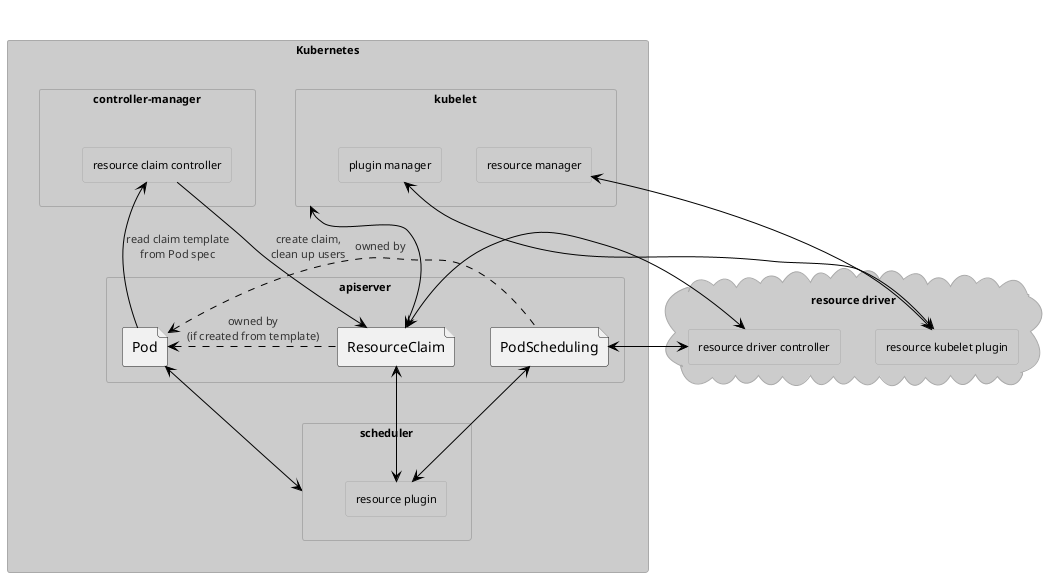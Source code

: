 @startuml
!theme reddress-lightblue
skinparam componentStyle rectangle

cloud "resource driver" {
  component "resource driver controller" as drivercontroller
  component "resource kubelet plugin" as driverplugin
}

component Kubernetes {
  component apiserver {
      file Pod
      file ResourceClaim
      file PodScheduling
  }
  component scheduler {
    component "resource plugin" as k8sresourceplugin
  }
  component "controller-manager" as controllermanager {
    component "resource claim controller" as k8sresourceclaimcontroller
  }
  component kubelet {
    component "plugin manager" as pluginmanager
    component "resource manager" as resourcemanager
  }
}

controllermanager -[hidden]> kubelet
drivercontroller -[hidden]> driverplugin

Pod <. ResourceClaim: owned by\n(if created from template)
Pod <. PodScheduling: owned by


Pod -u-> k8sresourceclaimcontroller: read claim template\nfrom Pod spec
ResourceClaim <-u- k8sresourceclaimcontroller: create claim,\nclean up users
ResourceClaim <-u-> kubelet
k8sresourceplugin <-u-> PodScheduling

Pod <--> scheduler
ResourceClaim <--> k8sresourceplugin

ResourceClaim <-> drivercontroller
pluginmanager <-> driverplugin
resourcemanager <-> driverplugin
PodScheduling <-> drivercontroller
@enduml
